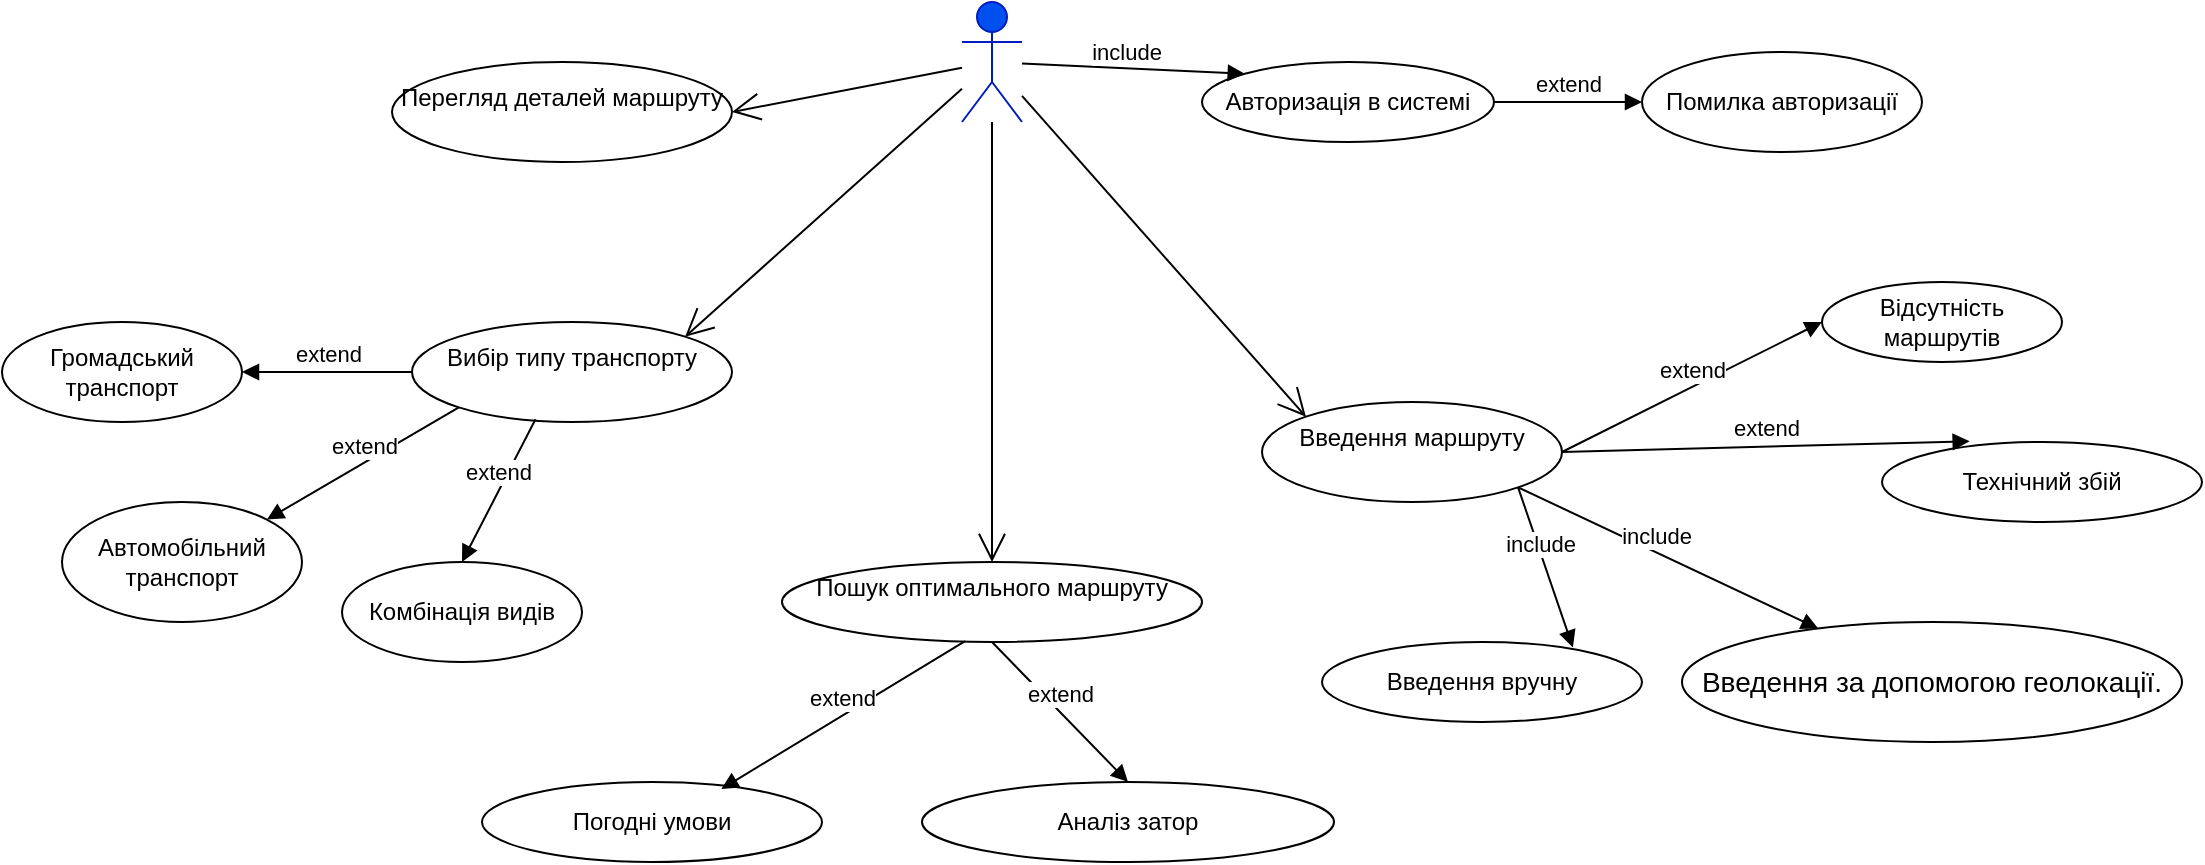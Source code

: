 <mxfile version="26.2.13">
  <diagram id="XROLsCZljSViE7ELH3Nb" name="UseCase1">
    <mxGraphModel dx="1606" dy="823" grid="1" gridSize="10" guides="1" tooltips="1" connect="1" arrows="1" fold="1" page="1" pageScale="1" pageWidth="1169" pageHeight="827" math="0" shadow="0">
      <root>
        <mxCell id="0" />
        <mxCell id="1" parent="0" />
        <mxCell id="n1M2TmBrges-G-51OKqi-1" value="Користувач" style="shape=umlActor;verticalLabelPosition=bottom;verticalAlign=top;html=1;outlineConnect=0;fillColor=#0050ef;strokeColor=#001DBC;treeMoving=0;fontColor=light-dark(#FFFFFF,#FFFFFF);fontSize=13;labelBackgroundColor=none;" parent="1" vertex="1">
          <mxGeometry x="530" y="70" width="30" height="60" as="geometry" />
        </mxCell>
        <mxCell id="n1M2TmBrges-G-51OKqi-2" value="Авторизація в системі" style="ellipse;whiteSpace=wrap;html=1;" parent="1" vertex="1">
          <mxGeometry x="650" y="100" width="146" height="40" as="geometry" />
        </mxCell>
        <mxCell id="n1M2TmBrges-G-51OKqi-3" value="&#xa;Введення маршруту&#xa;&#xa;" style="ellipse;whiteSpace=wrap;html=1;" parent="1" vertex="1">
          <mxGeometry x="680" y="270" width="150" height="50" as="geometry" />
        </mxCell>
        <mxCell id="n1M2TmBrges-G-51OKqi-4" value="&#xa;Вибір типу транспорту&#xa;&#xa;" style="ellipse;whiteSpace=wrap;html=1;" parent="1" vertex="1">
          <mxGeometry x="255" y="230" width="160" height="50" as="geometry" />
        </mxCell>
        <mxCell id="n1M2TmBrges-G-51OKqi-5" value="&#xa;Пошук оптимального маршруту&#xa;&#xa;" style="ellipse;whiteSpace=wrap;html=1;" parent="1" vertex="1">
          <mxGeometry x="440" y="350" width="210" height="40" as="geometry" />
        </mxCell>
        <mxCell id="n1M2TmBrges-G-51OKqi-6" value="&#xa;Перегляд деталей маршруту&#xa;&#xa;" style="ellipse;whiteSpace=wrap;html=1;" parent="1" vertex="1">
          <mxGeometry x="245" y="100" width="170" height="50" as="geometry" />
        </mxCell>
        <mxCell id="n1M2TmBrges-G-51OKqi-7" value="" style="endArrow=open;endFill=1;endSize=12;html=1;rounded=0;entryX=0;entryY=0;entryDx=0;entryDy=0;" parent="1" source="n1M2TmBrges-G-51OKqi-1" target="n1M2TmBrges-G-51OKqi-3" edge="1">
          <mxGeometry width="160" relative="1" as="geometry">
            <mxPoint x="570" y="114" as="sourcePoint" />
            <mxPoint x="733" y="160" as="targetPoint" />
          </mxGeometry>
        </mxCell>
        <mxCell id="n1M2TmBrges-G-51OKqi-8" value="" style="endArrow=open;endFill=1;endSize=12;html=1;rounded=0;entryX=0.5;entryY=0;entryDx=0;entryDy=0;" parent="1" source="n1M2TmBrges-G-51OKqi-1" target="n1M2TmBrges-G-51OKqi-5" edge="1">
          <mxGeometry width="160" relative="1" as="geometry">
            <mxPoint x="580" y="124" as="sourcePoint" />
            <mxPoint x="743" y="170" as="targetPoint" />
          </mxGeometry>
        </mxCell>
        <mxCell id="n1M2TmBrges-G-51OKqi-9" value="" style="endArrow=open;endFill=1;endSize=12;html=1;rounded=0;entryX=1;entryY=0;entryDx=0;entryDy=0;" parent="1" source="n1M2TmBrges-G-51OKqi-1" target="n1M2TmBrges-G-51OKqi-4" edge="1">
          <mxGeometry width="160" relative="1" as="geometry">
            <mxPoint x="590" y="134" as="sourcePoint" />
            <mxPoint x="753" y="180" as="targetPoint" />
          </mxGeometry>
        </mxCell>
        <mxCell id="n1M2TmBrges-G-51OKqi-10" value="" style="endArrow=open;endFill=1;endSize=12;html=1;rounded=0;entryX=1;entryY=0.5;entryDx=0;entryDy=0;" parent="1" source="n1M2TmBrges-G-51OKqi-1" target="n1M2TmBrges-G-51OKqi-6" edge="1">
          <mxGeometry width="160" relative="1" as="geometry">
            <mxPoint x="470" y="70" as="sourcePoint" />
            <mxPoint x="690" y="280" as="targetPoint" />
          </mxGeometry>
        </mxCell>
        <mxCell id="n1M2TmBrges-G-51OKqi-11" value="include" style="html=1;verticalAlign=bottom;endArrow=block;curved=0;rounded=0;entryX=0;entryY=0;entryDx=0;entryDy=0;" parent="1" source="n1M2TmBrges-G-51OKqi-1" target="n1M2TmBrges-G-51OKqi-2" edge="1">
          <mxGeometry x="-0.063" y="-2" width="80" relative="1" as="geometry">
            <mxPoint x="570" y="280" as="sourcePoint" />
            <mxPoint x="650" y="280" as="targetPoint" />
            <mxPoint y="-1" as="offset" />
          </mxGeometry>
        </mxCell>
        <mxCell id="n1M2TmBrges-G-51OKqi-12" value="Аналіз затор" style="ellipse;whiteSpace=wrap;html=1;" parent="1" vertex="1">
          <mxGeometry x="510" y="460" width="206" height="40" as="geometry" />
        </mxCell>
        <mxCell id="n1M2TmBrges-G-51OKqi-13" value="e&lt;span style=&quot;background-color: light-dark(#ffffff, var(--ge-dark-color, #121212)); color: light-dark(rgb(0, 0, 0), rgb(255, 255, 255));&quot;&gt;xtend&lt;/span&gt;" style="html=1;verticalAlign=bottom;endArrow=block;curved=0;rounded=0;exitX=0.5;exitY=1;exitDx=0;exitDy=0;entryX=0.5;entryY=0;entryDx=0;entryDy=0;" parent="1" source="n1M2TmBrges-G-51OKqi-5" target="n1M2TmBrges-G-51OKqi-12" edge="1">
          <mxGeometry width="80" relative="1" as="geometry">
            <mxPoint x="550" y="420" as="sourcePoint" />
            <mxPoint x="630" y="420" as="targetPoint" />
          </mxGeometry>
        </mxCell>
        <mxCell id="n1M2TmBrges-G-51OKqi-14" value="Помилка авторизації" style="ellipse;whiteSpace=wrap;html=1;" parent="1" vertex="1">
          <mxGeometry x="870" y="95" width="140" height="50" as="geometry" />
        </mxCell>
        <mxCell id="n1M2TmBrges-G-51OKqi-15" value="e&lt;span style=&quot;background-color: light-dark(#ffffff, var(--ge-dark-color, #121212)); color: light-dark(rgb(0, 0, 0), rgb(255, 255, 255));&quot;&gt;xtend&lt;/span&gt;" style="html=1;verticalAlign=bottom;endArrow=block;curved=0;rounded=0;exitX=1;exitY=0.5;exitDx=0;exitDy=0;entryX=0;entryY=0.5;entryDx=0;entryDy=0;" parent="1" source="n1M2TmBrges-G-51OKqi-2" target="n1M2TmBrges-G-51OKqi-14" edge="1">
          <mxGeometry width="80" relative="1" as="geometry">
            <mxPoint x="555" y="380" as="sourcePoint" />
            <mxPoint x="557" y="430" as="targetPoint" />
          </mxGeometry>
        </mxCell>
        <mxCell id="n1M2TmBrges-G-51OKqi-16" value="Відсутність маршрутів" style="ellipse;whiteSpace=wrap;html=1;" parent="1" vertex="1">
          <mxGeometry x="960" y="210" width="120" height="40" as="geometry" />
        </mxCell>
        <mxCell id="n1M2TmBrges-G-51OKqi-17" value="e&lt;span style=&quot;background-color: light-dark(#ffffff, var(--ge-dark-color, #121212)); color: light-dark(rgb(0, 0, 0), rgb(255, 255, 255));&quot;&gt;xtend&lt;/span&gt;" style="html=1;verticalAlign=bottom;endArrow=block;curved=0;rounded=0;exitX=1;exitY=0.5;exitDx=0;exitDy=0;entryX=0;entryY=0.5;entryDx=0;entryDy=0;" parent="1" source="n1M2TmBrges-G-51OKqi-3" target="n1M2TmBrges-G-51OKqi-16" edge="1">
          <mxGeometry width="80" relative="1" as="geometry">
            <mxPoint x="806" y="130" as="sourcePoint" />
            <mxPoint x="880" y="130" as="targetPoint" />
          </mxGeometry>
        </mxCell>
        <mxCell id="n1M2TmBrges-G-51OKqi-18" value="Технічний збій" style="ellipse;whiteSpace=wrap;html=1;" parent="1" vertex="1">
          <mxGeometry x="990" y="290" width="160" height="40" as="geometry" />
        </mxCell>
        <mxCell id="n1M2TmBrges-G-51OKqi-19" value="e&lt;span style=&quot;background-color: light-dark(#ffffff, var(--ge-dark-color, #121212)); color: light-dark(rgb(0, 0, 0), rgb(255, 255, 255));&quot;&gt;xtend&lt;/span&gt;" style="html=1;verticalAlign=bottom;endArrow=block;curved=0;rounded=0;exitX=1;exitY=0.5;exitDx=0;exitDy=0;entryX=0.274;entryY=-0.008;entryDx=0;entryDy=0;entryPerimeter=0;" parent="1" source="n1M2TmBrges-G-51OKqi-3" target="n1M2TmBrges-G-51OKqi-18" edge="1">
          <mxGeometry width="80" relative="1" as="geometry">
            <mxPoint x="840" y="305" as="sourcePoint" />
            <mxPoint x="950" y="310" as="targetPoint" />
          </mxGeometry>
        </mxCell>
        <mxCell id="n1M2TmBrges-G-51OKqi-20" value="Погодні умови" style="ellipse;whiteSpace=wrap;html=1;" parent="1" vertex="1">
          <mxGeometry x="290" y="460" width="170" height="40" as="geometry" />
        </mxCell>
        <mxCell id="n1M2TmBrges-G-51OKqi-21" value="e&lt;span style=&quot;background-color: light-dark(#ffffff, var(--ge-dark-color, #121212)); color: light-dark(rgb(0, 0, 0), rgb(255, 255, 255));&quot;&gt;xtend&lt;/span&gt;" style="html=1;verticalAlign=bottom;endArrow=block;curved=0;rounded=0;exitX=0.436;exitY=0.988;exitDx=0;exitDy=0;entryX=0.704;entryY=0.088;entryDx=0;entryDy=0;exitPerimeter=0;entryPerimeter=0;" parent="1" source="n1M2TmBrges-G-51OKqi-5" target="n1M2TmBrges-G-51OKqi-20" edge="1">
          <mxGeometry width="80" relative="1" as="geometry">
            <mxPoint x="555" y="400" as="sourcePoint" />
            <mxPoint x="673" y="460" as="targetPoint" />
          </mxGeometry>
        </mxCell>
        <mxCell id="n1M2TmBrges-G-51OKqi-22" value="&lt;font style=&quot;font-size: 14px;&quot;&gt;&lt;br&gt;Введення за допомогою геолокації.&lt;br&gt;&lt;br&gt;&lt;/font&gt;" style="ellipse;whiteSpace=wrap;html=1;align=center;" parent="1" vertex="1">
          <mxGeometry x="890" y="380" width="250" height="60" as="geometry" />
        </mxCell>
        <mxCell id="n1M2TmBrges-G-51OKqi-23" value="Введення вручну" style="ellipse;whiteSpace=wrap;html=1;" parent="1" vertex="1">
          <mxGeometry x="710" y="390" width="160" height="40" as="geometry" />
        </mxCell>
        <mxCell id="n1M2TmBrges-G-51OKqi-24" value="include" style="html=1;verticalAlign=bottom;endArrow=block;curved=0;rounded=0;entryX=0.784;entryY=0.068;entryDx=0;entryDy=0;entryPerimeter=0;exitX=1;exitY=1;exitDx=0;exitDy=0;" parent="1" source="n1M2TmBrges-G-51OKqi-3" target="n1M2TmBrges-G-51OKqi-23" edge="1">
          <mxGeometry x="-0.063" y="-2" width="80" relative="1" as="geometry">
            <mxPoint x="770" y="330" as="sourcePoint" />
            <mxPoint x="862" y="372.5" as="targetPoint" />
            <mxPoint y="-1" as="offset" />
          </mxGeometry>
        </mxCell>
        <mxCell id="n1M2TmBrges-G-51OKqi-25" value="include" style="html=1;verticalAlign=bottom;endArrow=block;curved=0;rounded=0;exitX=1;exitY=1;exitDx=0;exitDy=0;" parent="1" source="n1M2TmBrges-G-51OKqi-3" target="n1M2TmBrges-G-51OKqi-22" edge="1">
          <mxGeometry x="-0.063" y="-2" width="80" relative="1" as="geometry">
            <mxPoint x="580" y="121" as="sourcePoint" />
            <mxPoint x="692" y="126" as="targetPoint" />
            <mxPoint y="-1" as="offset" />
          </mxGeometry>
        </mxCell>
        <mxCell id="n1M2TmBrges-G-51OKqi-26" value="Громадський транспорт" style="ellipse;whiteSpace=wrap;html=1;" parent="1" vertex="1">
          <mxGeometry x="50" y="230" width="120" height="50" as="geometry" />
        </mxCell>
        <mxCell id="n1M2TmBrges-G-51OKqi-27" value="Автомобільний транспорт" style="ellipse;whiteSpace=wrap;html=1;" parent="1" vertex="1">
          <mxGeometry x="80" y="320" width="120" height="60" as="geometry" />
        </mxCell>
        <mxCell id="n1M2TmBrges-G-51OKqi-28" value="Комбінація видів" style="ellipse;whiteSpace=wrap;html=1;" parent="1" vertex="1">
          <mxGeometry x="220" y="350" width="120" height="50" as="geometry" />
        </mxCell>
        <mxCell id="n1M2TmBrges-G-51OKqi-29" value="e&lt;span style=&quot;background-color: light-dark(#ffffff, var(--ge-dark-color, #121212)); color: light-dark(rgb(0, 0, 0), rgb(255, 255, 255));&quot;&gt;xtend&lt;/span&gt;" style="html=1;verticalAlign=bottom;endArrow=block;curved=0;rounded=0;exitX=0;exitY=1;exitDx=0;exitDy=0;entryX=1;entryY=0;entryDx=0;entryDy=0;" parent="1" source="n1M2TmBrges-G-51OKqi-4" target="n1M2TmBrges-G-51OKqi-27" edge="1">
          <mxGeometry width="80" relative="1" as="geometry">
            <mxPoint x="302" y="250" as="sourcePoint" />
            <mxPoint x="180" y="324" as="targetPoint" />
          </mxGeometry>
        </mxCell>
        <mxCell id="n1M2TmBrges-G-51OKqi-30" value="e&lt;span style=&quot;background-color: light-dark(#ffffff, var(--ge-dark-color, #121212)); color: light-dark(rgb(0, 0, 0), rgb(255, 255, 255));&quot;&gt;xtend&lt;/span&gt;" style="html=1;verticalAlign=bottom;endArrow=block;curved=0;rounded=0;exitX=0;exitY=0.5;exitDx=0;exitDy=0;entryX=1;entryY=0.5;entryDx=0;entryDy=0;" parent="1" source="n1M2TmBrges-G-51OKqi-4" target="n1M2TmBrges-G-51OKqi-26" edge="1">
          <mxGeometry width="80" relative="1" as="geometry">
            <mxPoint x="302" y="258" as="sourcePoint" />
            <mxPoint x="180" y="332" as="targetPoint" />
          </mxGeometry>
        </mxCell>
        <mxCell id="n1M2TmBrges-G-51OKqi-31" value="e&lt;span style=&quot;background-color: light-dark(#ffffff, var(--ge-dark-color, #121212)); color: light-dark(rgb(0, 0, 0), rgb(255, 255, 255));&quot;&gt;xtend&lt;/span&gt;" style="html=1;verticalAlign=bottom;endArrow=block;curved=0;rounded=0;exitX=0.386;exitY=0.972;exitDx=0;exitDy=0;entryX=0.5;entryY=0;entryDx=0;entryDy=0;exitPerimeter=0;" parent="1" source="n1M2TmBrges-G-51OKqi-4" target="n1M2TmBrges-G-51OKqi-28" edge="1">
          <mxGeometry width="80" relative="1" as="geometry">
            <mxPoint x="342" y="280" as="sourcePoint" />
            <mxPoint x="220" y="354" as="targetPoint" />
          </mxGeometry>
        </mxCell>
      </root>
    </mxGraphModel>
  </diagram>
</mxfile>
